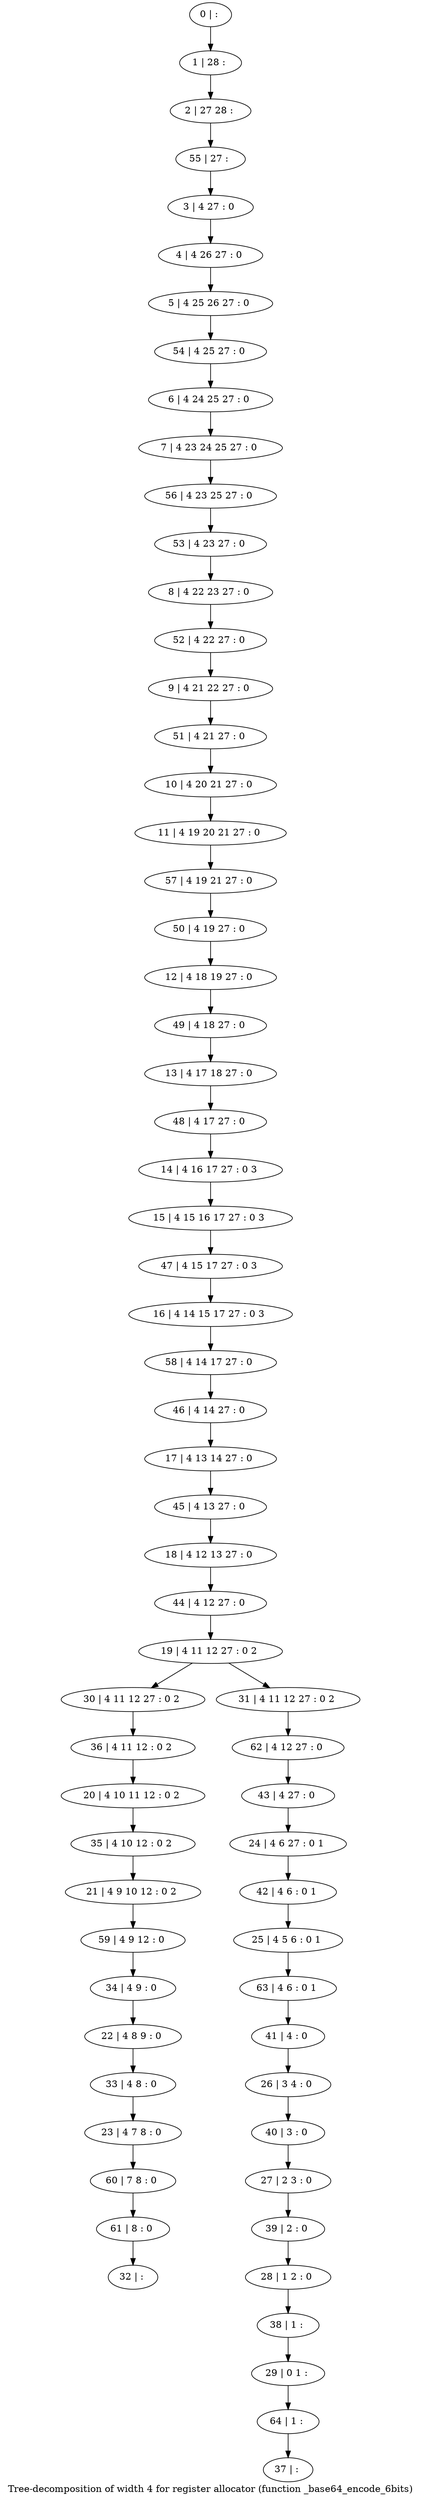 digraph G {
graph [label="Tree-decomposition of width 4 for register allocator (function _base64_encode_6bits)"]
0[label="0 | : "];
1[label="1 | 28 : "];
2[label="2 | 27 28 : "];
3[label="3 | 4 27 : 0 "];
4[label="4 | 4 26 27 : 0 "];
5[label="5 | 4 25 26 27 : 0 "];
6[label="6 | 4 24 25 27 : 0 "];
7[label="7 | 4 23 24 25 27 : 0 "];
8[label="8 | 4 22 23 27 : 0 "];
9[label="9 | 4 21 22 27 : 0 "];
10[label="10 | 4 20 21 27 : 0 "];
11[label="11 | 4 19 20 21 27 : 0 "];
12[label="12 | 4 18 19 27 : 0 "];
13[label="13 | 4 17 18 27 : 0 "];
14[label="14 | 4 16 17 27 : 0 3 "];
15[label="15 | 4 15 16 17 27 : 0 3 "];
16[label="16 | 4 14 15 17 27 : 0 3 "];
17[label="17 | 4 13 14 27 : 0 "];
18[label="18 | 4 12 13 27 : 0 "];
19[label="19 | 4 11 12 27 : 0 2 "];
20[label="20 | 4 10 11 12 : 0 2 "];
21[label="21 | 4 9 10 12 : 0 2 "];
22[label="22 | 4 8 9 : 0 "];
23[label="23 | 4 7 8 : 0 "];
24[label="24 | 4 6 27 : 0 1 "];
25[label="25 | 4 5 6 : 0 1 "];
26[label="26 | 3 4 : 0 "];
27[label="27 | 2 3 : 0 "];
28[label="28 | 1 2 : 0 "];
29[label="29 | 0 1 : "];
30[label="30 | 4 11 12 27 : 0 2 "];
31[label="31 | 4 11 12 27 : 0 2 "];
32[label="32 | : "];
33[label="33 | 4 8 : 0 "];
34[label="34 | 4 9 : 0 "];
35[label="35 | 4 10 12 : 0 2 "];
36[label="36 | 4 11 12 : 0 2 "];
37[label="37 | : "];
38[label="38 | 1 : "];
39[label="39 | 2 : 0 "];
40[label="40 | 3 : 0 "];
41[label="41 | 4 : 0 "];
42[label="42 | 4 6 : 0 1 "];
43[label="43 | 4 27 : 0 "];
44[label="44 | 4 12 27 : 0 "];
45[label="45 | 4 13 27 : 0 "];
46[label="46 | 4 14 27 : 0 "];
47[label="47 | 4 15 17 27 : 0 3 "];
48[label="48 | 4 17 27 : 0 "];
49[label="49 | 4 18 27 : 0 "];
50[label="50 | 4 19 27 : 0 "];
51[label="51 | 4 21 27 : 0 "];
52[label="52 | 4 22 27 : 0 "];
53[label="53 | 4 23 27 : 0 "];
54[label="54 | 4 25 27 : 0 "];
55[label="55 | 27 : "];
56[label="56 | 4 23 25 27 : 0 "];
57[label="57 | 4 19 21 27 : 0 "];
58[label="58 | 4 14 17 27 : 0 "];
59[label="59 | 4 9 12 : 0 "];
60[label="60 | 7 8 : 0 "];
61[label="61 | 8 : 0 "];
62[label="62 | 4 12 27 : 0 "];
63[label="63 | 4 6 : 0 1 "];
64[label="64 | 1 : "];
0->1 ;
1->2 ;
3->4 ;
4->5 ;
6->7 ;
10->11 ;
14->15 ;
19->30 ;
19->31 ;
33->23 ;
22->33 ;
34->22 ;
35->21 ;
20->35 ;
36->20 ;
30->36 ;
38->29 ;
28->38 ;
39->28 ;
27->39 ;
40->27 ;
26->40 ;
41->26 ;
42->25 ;
24->42 ;
43->24 ;
44->19 ;
18->44 ;
45->18 ;
17->45 ;
46->17 ;
47->16 ;
15->47 ;
48->14 ;
13->48 ;
49->13 ;
12->49 ;
50->12 ;
51->10 ;
9->51 ;
52->9 ;
8->52 ;
53->8 ;
54->6 ;
5->54 ;
55->3 ;
2->55 ;
56->53 ;
7->56 ;
57->50 ;
11->57 ;
58->46 ;
16->58 ;
59->34 ;
21->59 ;
23->60 ;
61->32 ;
60->61 ;
62->43 ;
31->62 ;
63->41 ;
25->63 ;
64->37 ;
29->64 ;
}
